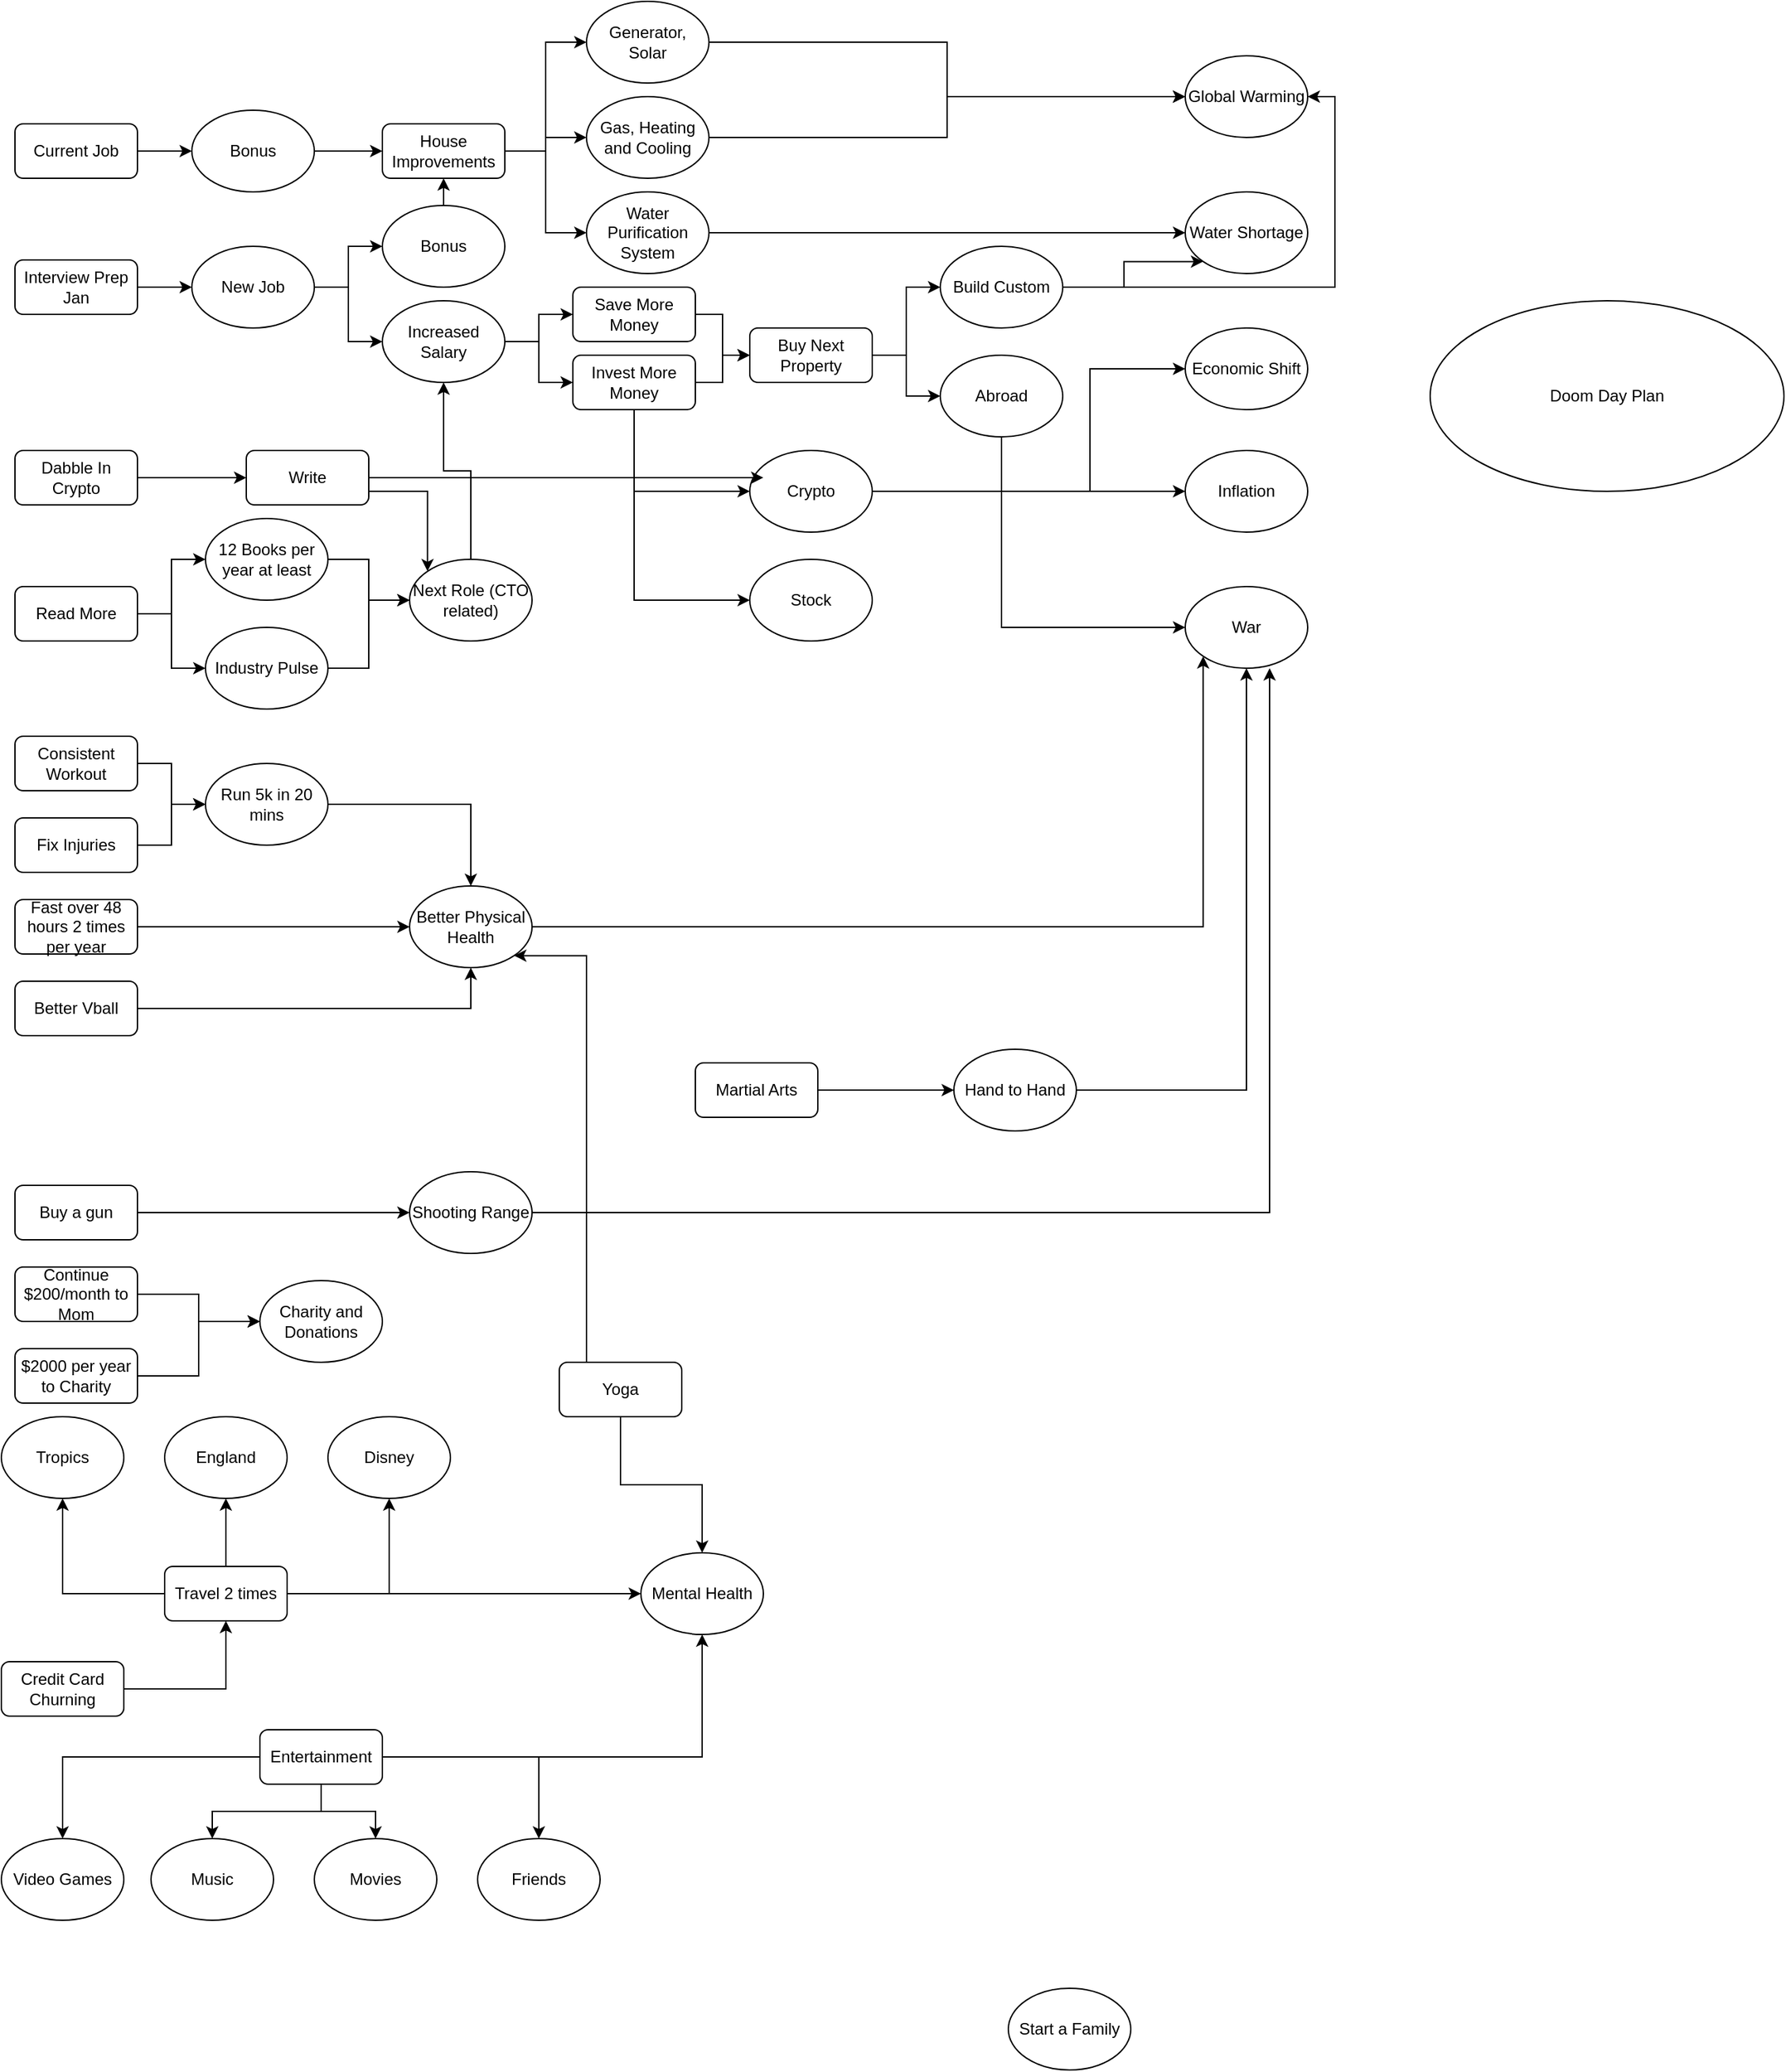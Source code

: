 <mxfile version="16.1.2" type="github">
  <diagram id="29NIJwVER2qVtDaA8X9I" name="Page-1">
    <mxGraphModel dx="1639" dy="1940" grid="1" gridSize="10" guides="1" tooltips="1" connect="1" arrows="1" fold="1" page="1" pageScale="1" pageWidth="850" pageHeight="1100" math="0" shadow="0">
      <root>
        <mxCell id="0" />
        <mxCell id="1" parent="0" />
        <mxCell id="kGxBxlIGUOEUOIpiZbDs-7" style="edgeStyle=orthogonalEdgeStyle;rounded=0;orthogonalLoop=1;jettySize=auto;html=1;entryX=0;entryY=0.5;entryDx=0;entryDy=0;" edge="1" parent="1" source="kGxBxlIGUOEUOIpiZbDs-2" target="kGxBxlIGUOEUOIpiZbDs-3">
          <mxGeometry relative="1" as="geometry" />
        </mxCell>
        <mxCell id="kGxBxlIGUOEUOIpiZbDs-2" value="Current Job" style="rounded=1;whiteSpace=wrap;html=1;" vertex="1" parent="1">
          <mxGeometry x="20" y="20" width="90" height="40" as="geometry" />
        </mxCell>
        <mxCell id="kGxBxlIGUOEUOIpiZbDs-13" style="edgeStyle=orthogonalEdgeStyle;rounded=0;orthogonalLoop=1;jettySize=auto;html=1;entryX=0;entryY=0.5;entryDx=0;entryDy=0;" edge="1" parent="1" source="kGxBxlIGUOEUOIpiZbDs-3" target="kGxBxlIGUOEUOIpiZbDs-12">
          <mxGeometry relative="1" as="geometry" />
        </mxCell>
        <mxCell id="kGxBxlIGUOEUOIpiZbDs-3" value="Bonus" style="ellipse;whiteSpace=wrap;html=1;" vertex="1" parent="1">
          <mxGeometry x="150" y="10" width="90" height="60" as="geometry" />
        </mxCell>
        <mxCell id="kGxBxlIGUOEUOIpiZbDs-6" style="edgeStyle=orthogonalEdgeStyle;rounded=0;orthogonalLoop=1;jettySize=auto;html=1;entryX=0;entryY=0.5;entryDx=0;entryDy=0;" edge="1" parent="1" source="kGxBxlIGUOEUOIpiZbDs-4" target="kGxBxlIGUOEUOIpiZbDs-5">
          <mxGeometry relative="1" as="geometry" />
        </mxCell>
        <mxCell id="kGxBxlIGUOEUOIpiZbDs-4" value="Interview Prep Jan" style="rounded=1;whiteSpace=wrap;html=1;" vertex="1" parent="1">
          <mxGeometry x="20" y="120" width="90" height="40" as="geometry" />
        </mxCell>
        <mxCell id="kGxBxlIGUOEUOIpiZbDs-10" style="edgeStyle=orthogonalEdgeStyle;rounded=0;orthogonalLoop=1;jettySize=auto;html=1;" edge="1" parent="1" source="kGxBxlIGUOEUOIpiZbDs-5" target="kGxBxlIGUOEUOIpiZbDs-8">
          <mxGeometry relative="1" as="geometry" />
        </mxCell>
        <mxCell id="kGxBxlIGUOEUOIpiZbDs-11" style="edgeStyle=orthogonalEdgeStyle;rounded=0;orthogonalLoop=1;jettySize=auto;html=1;" edge="1" parent="1" source="kGxBxlIGUOEUOIpiZbDs-5" target="kGxBxlIGUOEUOIpiZbDs-9">
          <mxGeometry relative="1" as="geometry" />
        </mxCell>
        <mxCell id="kGxBxlIGUOEUOIpiZbDs-5" value="New Job" style="ellipse;whiteSpace=wrap;html=1;" vertex="1" parent="1">
          <mxGeometry x="150" y="110" width="90" height="60" as="geometry" />
        </mxCell>
        <mxCell id="kGxBxlIGUOEUOIpiZbDs-8" value="Bonus" style="ellipse;whiteSpace=wrap;html=1;" vertex="1" parent="1">
          <mxGeometry x="290" y="80" width="90" height="60" as="geometry" />
        </mxCell>
        <mxCell id="kGxBxlIGUOEUOIpiZbDs-30" style="edgeStyle=orthogonalEdgeStyle;rounded=0;orthogonalLoop=1;jettySize=auto;html=1;entryX=0;entryY=0.5;entryDx=0;entryDy=0;" edge="1" parent="1" source="kGxBxlIGUOEUOIpiZbDs-9" target="kGxBxlIGUOEUOIpiZbDs-22">
          <mxGeometry relative="1" as="geometry" />
        </mxCell>
        <mxCell id="kGxBxlIGUOEUOIpiZbDs-31" style="edgeStyle=orthogonalEdgeStyle;rounded=0;orthogonalLoop=1;jettySize=auto;html=1;entryX=0;entryY=0.5;entryDx=0;entryDy=0;" edge="1" parent="1" source="kGxBxlIGUOEUOIpiZbDs-9" target="kGxBxlIGUOEUOIpiZbDs-23">
          <mxGeometry relative="1" as="geometry" />
        </mxCell>
        <mxCell id="kGxBxlIGUOEUOIpiZbDs-9" value="Increased Salary" style="ellipse;whiteSpace=wrap;html=1;" vertex="1" parent="1">
          <mxGeometry x="290" y="150" width="90" height="60" as="geometry" />
        </mxCell>
        <mxCell id="kGxBxlIGUOEUOIpiZbDs-16" style="edgeStyle=orthogonalEdgeStyle;rounded=0;orthogonalLoop=1;jettySize=auto;html=1;entryX=0;entryY=0.5;entryDx=0;entryDy=0;" edge="1" parent="1" source="kGxBxlIGUOEUOIpiZbDs-12" target="kGxBxlIGUOEUOIpiZbDs-15">
          <mxGeometry relative="1" as="geometry" />
        </mxCell>
        <mxCell id="kGxBxlIGUOEUOIpiZbDs-17" style="edgeStyle=orthogonalEdgeStyle;rounded=0;orthogonalLoop=1;jettySize=auto;html=1;entryX=0;entryY=0.5;entryDx=0;entryDy=0;" edge="1" parent="1" source="kGxBxlIGUOEUOIpiZbDs-12" target="kGxBxlIGUOEUOIpiZbDs-14">
          <mxGeometry relative="1" as="geometry" />
        </mxCell>
        <mxCell id="kGxBxlIGUOEUOIpiZbDs-50" style="edgeStyle=orthogonalEdgeStyle;rounded=0;orthogonalLoop=1;jettySize=auto;html=1;entryX=0;entryY=0.5;entryDx=0;entryDy=0;" edge="1" parent="1" source="kGxBxlIGUOEUOIpiZbDs-12" target="kGxBxlIGUOEUOIpiZbDs-49">
          <mxGeometry relative="1" as="geometry" />
        </mxCell>
        <mxCell id="kGxBxlIGUOEUOIpiZbDs-12" value="House Improvements" style="rounded=1;whiteSpace=wrap;html=1;" vertex="1" parent="1">
          <mxGeometry x="290" y="20" width="90" height="40" as="geometry" />
        </mxCell>
        <mxCell id="kGxBxlIGUOEUOIpiZbDs-52" style="edgeStyle=orthogonalEdgeStyle;rounded=0;orthogonalLoop=1;jettySize=auto;html=1;entryX=0;entryY=0.5;entryDx=0;entryDy=0;" edge="1" parent="1" source="kGxBxlIGUOEUOIpiZbDs-14" target="kGxBxlIGUOEUOIpiZbDs-35">
          <mxGeometry relative="1" as="geometry" />
        </mxCell>
        <mxCell id="kGxBxlIGUOEUOIpiZbDs-14" value="Gas, Heating and Cooling" style="ellipse;whiteSpace=wrap;html=1;" vertex="1" parent="1">
          <mxGeometry x="440" width="90" height="60" as="geometry" />
        </mxCell>
        <mxCell id="kGxBxlIGUOEUOIpiZbDs-47" style="edgeStyle=orthogonalEdgeStyle;rounded=0;orthogonalLoop=1;jettySize=auto;html=1;entryX=0;entryY=0.5;entryDx=0;entryDy=0;" edge="1" parent="1" source="kGxBxlIGUOEUOIpiZbDs-15" target="kGxBxlIGUOEUOIpiZbDs-35">
          <mxGeometry relative="1" as="geometry" />
        </mxCell>
        <mxCell id="kGxBxlIGUOEUOIpiZbDs-15" value="Generator, Solar" style="ellipse;whiteSpace=wrap;html=1;" vertex="1" parent="1">
          <mxGeometry x="440" y="-70" width="90" height="60" as="geometry" />
        </mxCell>
        <mxCell id="kGxBxlIGUOEUOIpiZbDs-18" value="Doom Day Plan" style="ellipse;whiteSpace=wrap;html=1;" vertex="1" parent="1">
          <mxGeometry x="1060" y="150" width="260" height="140" as="geometry" />
        </mxCell>
        <mxCell id="kGxBxlIGUOEUOIpiZbDs-33" style="edgeStyle=orthogonalEdgeStyle;rounded=0;orthogonalLoop=1;jettySize=auto;html=1;entryX=0;entryY=0.5;entryDx=0;entryDy=0;" edge="1" parent="1" source="kGxBxlIGUOEUOIpiZbDs-22" target="kGxBxlIGUOEUOIpiZbDs-25">
          <mxGeometry relative="1" as="geometry" />
        </mxCell>
        <mxCell id="kGxBxlIGUOEUOIpiZbDs-22" value="Save More Money" style="rounded=1;whiteSpace=wrap;html=1;" vertex="1" parent="1">
          <mxGeometry x="430" y="140" width="90" height="40" as="geometry" />
        </mxCell>
        <mxCell id="kGxBxlIGUOEUOIpiZbDs-34" style="edgeStyle=orthogonalEdgeStyle;rounded=0;orthogonalLoop=1;jettySize=auto;html=1;entryX=0;entryY=0.5;entryDx=0;entryDy=0;" edge="1" parent="1" source="kGxBxlIGUOEUOIpiZbDs-23" target="kGxBxlIGUOEUOIpiZbDs-25">
          <mxGeometry relative="1" as="geometry" />
        </mxCell>
        <mxCell id="kGxBxlIGUOEUOIpiZbDs-41" style="edgeStyle=orthogonalEdgeStyle;rounded=0;orthogonalLoop=1;jettySize=auto;html=1;entryX=0;entryY=0.5;entryDx=0;entryDy=0;exitX=0.5;exitY=1;exitDx=0;exitDy=0;" edge="1" parent="1" source="kGxBxlIGUOEUOIpiZbDs-23" target="kGxBxlIGUOEUOIpiZbDs-40">
          <mxGeometry relative="1" as="geometry" />
        </mxCell>
        <mxCell id="kGxBxlIGUOEUOIpiZbDs-43" style="edgeStyle=orthogonalEdgeStyle;rounded=0;orthogonalLoop=1;jettySize=auto;html=1;entryX=0;entryY=0.5;entryDx=0;entryDy=0;exitX=0.5;exitY=1;exitDx=0;exitDy=0;" edge="1" parent="1" source="kGxBxlIGUOEUOIpiZbDs-23" target="kGxBxlIGUOEUOIpiZbDs-42">
          <mxGeometry relative="1" as="geometry" />
        </mxCell>
        <mxCell id="kGxBxlIGUOEUOIpiZbDs-23" value="Invest More Money" style="rounded=1;whiteSpace=wrap;html=1;" vertex="1" parent="1">
          <mxGeometry x="430" y="190" width="90" height="40" as="geometry" />
        </mxCell>
        <mxCell id="kGxBxlIGUOEUOIpiZbDs-24" value="" style="endArrow=classic;html=1;rounded=0;exitX=0.5;exitY=0;exitDx=0;exitDy=0;entryX=0.5;entryY=1;entryDx=0;entryDy=0;" edge="1" parent="1" source="kGxBxlIGUOEUOIpiZbDs-8" target="kGxBxlIGUOEUOIpiZbDs-12">
          <mxGeometry width="50" height="50" relative="1" as="geometry">
            <mxPoint x="530" y="230" as="sourcePoint" />
            <mxPoint x="580" y="180" as="targetPoint" />
          </mxGeometry>
        </mxCell>
        <mxCell id="kGxBxlIGUOEUOIpiZbDs-28" style="edgeStyle=orthogonalEdgeStyle;rounded=0;orthogonalLoop=1;jettySize=auto;html=1;entryX=0;entryY=0.5;entryDx=0;entryDy=0;" edge="1" parent="1" source="kGxBxlIGUOEUOIpiZbDs-25" target="kGxBxlIGUOEUOIpiZbDs-27">
          <mxGeometry relative="1" as="geometry" />
        </mxCell>
        <mxCell id="kGxBxlIGUOEUOIpiZbDs-32" style="edgeStyle=orthogonalEdgeStyle;rounded=0;orthogonalLoop=1;jettySize=auto;html=1;entryX=0;entryY=0.5;entryDx=0;entryDy=0;" edge="1" parent="1" source="kGxBxlIGUOEUOIpiZbDs-25" target="kGxBxlIGUOEUOIpiZbDs-26">
          <mxGeometry relative="1" as="geometry" />
        </mxCell>
        <mxCell id="kGxBxlIGUOEUOIpiZbDs-25" value="Buy Next Property" style="rounded=1;whiteSpace=wrap;html=1;" vertex="1" parent="1">
          <mxGeometry x="560" y="170" width="90" height="40" as="geometry" />
        </mxCell>
        <mxCell id="kGxBxlIGUOEUOIpiZbDs-57" style="edgeStyle=orthogonalEdgeStyle;rounded=0;orthogonalLoop=1;jettySize=auto;html=1;entryX=0;entryY=1;entryDx=0;entryDy=0;" edge="1" parent="1" source="kGxBxlIGUOEUOIpiZbDs-26" target="kGxBxlIGUOEUOIpiZbDs-36">
          <mxGeometry relative="1" as="geometry" />
        </mxCell>
        <mxCell id="kGxBxlIGUOEUOIpiZbDs-58" style="edgeStyle=orthogonalEdgeStyle;rounded=0;orthogonalLoop=1;jettySize=auto;html=1;entryX=1;entryY=0.5;entryDx=0;entryDy=0;" edge="1" parent="1" source="kGxBxlIGUOEUOIpiZbDs-26" target="kGxBxlIGUOEUOIpiZbDs-35">
          <mxGeometry relative="1" as="geometry" />
        </mxCell>
        <mxCell id="kGxBxlIGUOEUOIpiZbDs-26" value="Build Custom" style="ellipse;whiteSpace=wrap;html=1;" vertex="1" parent="1">
          <mxGeometry x="700" y="110" width="90" height="60" as="geometry" />
        </mxCell>
        <mxCell id="kGxBxlIGUOEUOIpiZbDs-53" style="edgeStyle=orthogonalEdgeStyle;rounded=0;orthogonalLoop=1;jettySize=auto;html=1;entryX=0;entryY=0.5;entryDx=0;entryDy=0;exitX=0.5;exitY=1;exitDx=0;exitDy=0;" edge="1" parent="1" source="kGxBxlIGUOEUOIpiZbDs-27" target="kGxBxlIGUOEUOIpiZbDs-37">
          <mxGeometry relative="1" as="geometry" />
        </mxCell>
        <mxCell id="kGxBxlIGUOEUOIpiZbDs-27" value="Abroad" style="ellipse;whiteSpace=wrap;html=1;" vertex="1" parent="1">
          <mxGeometry x="700" y="190" width="90" height="60" as="geometry" />
        </mxCell>
        <mxCell id="kGxBxlIGUOEUOIpiZbDs-35" value="Global Warming" style="ellipse;whiteSpace=wrap;html=1;" vertex="1" parent="1">
          <mxGeometry x="880" y="-30" width="90" height="60" as="geometry" />
        </mxCell>
        <mxCell id="kGxBxlIGUOEUOIpiZbDs-36" value="Water Shortage" style="ellipse;whiteSpace=wrap;html=1;" vertex="1" parent="1">
          <mxGeometry x="880" y="70" width="90" height="60" as="geometry" />
        </mxCell>
        <mxCell id="kGxBxlIGUOEUOIpiZbDs-37" value="War" style="ellipse;whiteSpace=wrap;html=1;" vertex="1" parent="1">
          <mxGeometry x="880" y="360" width="90" height="60" as="geometry" />
        </mxCell>
        <mxCell id="kGxBxlIGUOEUOIpiZbDs-38" value="Inflation" style="ellipse;whiteSpace=wrap;html=1;" vertex="1" parent="1">
          <mxGeometry x="880" y="260" width="90" height="60" as="geometry" />
        </mxCell>
        <mxCell id="kGxBxlIGUOEUOIpiZbDs-45" style="edgeStyle=orthogonalEdgeStyle;rounded=0;orthogonalLoop=1;jettySize=auto;html=1;entryX=0;entryY=0.5;entryDx=0;entryDy=0;" edge="1" parent="1" source="kGxBxlIGUOEUOIpiZbDs-40" target="kGxBxlIGUOEUOIpiZbDs-44">
          <mxGeometry relative="1" as="geometry">
            <Array as="points">
              <mxPoint x="810" y="290" />
              <mxPoint x="810" y="200" />
            </Array>
          </mxGeometry>
        </mxCell>
        <mxCell id="kGxBxlIGUOEUOIpiZbDs-46" style="edgeStyle=orthogonalEdgeStyle;rounded=0;orthogonalLoop=1;jettySize=auto;html=1;" edge="1" parent="1" source="kGxBxlIGUOEUOIpiZbDs-40" target="kGxBxlIGUOEUOIpiZbDs-38">
          <mxGeometry relative="1" as="geometry" />
        </mxCell>
        <mxCell id="kGxBxlIGUOEUOIpiZbDs-40" value="Crypto" style="ellipse;whiteSpace=wrap;html=1;" vertex="1" parent="1">
          <mxGeometry x="560" y="260" width="90" height="60" as="geometry" />
        </mxCell>
        <mxCell id="kGxBxlIGUOEUOIpiZbDs-42" value="Stock" style="ellipse;whiteSpace=wrap;html=1;" vertex="1" parent="1">
          <mxGeometry x="560" y="340" width="90" height="60" as="geometry" />
        </mxCell>
        <mxCell id="kGxBxlIGUOEUOIpiZbDs-44" value="Economic Shift" style="ellipse;whiteSpace=wrap;html=1;" vertex="1" parent="1">
          <mxGeometry x="880" y="170" width="90" height="60" as="geometry" />
        </mxCell>
        <mxCell id="kGxBxlIGUOEUOIpiZbDs-51" style="edgeStyle=orthogonalEdgeStyle;rounded=0;orthogonalLoop=1;jettySize=auto;html=1;" edge="1" parent="1" source="kGxBxlIGUOEUOIpiZbDs-49" target="kGxBxlIGUOEUOIpiZbDs-36">
          <mxGeometry relative="1" as="geometry" />
        </mxCell>
        <mxCell id="kGxBxlIGUOEUOIpiZbDs-49" value="Water Purification System" style="ellipse;whiteSpace=wrap;html=1;" vertex="1" parent="1">
          <mxGeometry x="440" y="70" width="90" height="60" as="geometry" />
        </mxCell>
        <mxCell id="kGxBxlIGUOEUOIpiZbDs-65" style="edgeStyle=orthogonalEdgeStyle;rounded=0;orthogonalLoop=1;jettySize=auto;html=1;" edge="1" parent="1" source="kGxBxlIGUOEUOIpiZbDs-59" target="kGxBxlIGUOEUOIpiZbDs-61">
          <mxGeometry relative="1" as="geometry" />
        </mxCell>
        <mxCell id="kGxBxlIGUOEUOIpiZbDs-59" value="Dabble In Crypto" style="rounded=1;whiteSpace=wrap;html=1;" vertex="1" parent="1">
          <mxGeometry x="20" y="260" width="90" height="40" as="geometry" />
        </mxCell>
        <mxCell id="kGxBxlIGUOEUOIpiZbDs-71" style="edgeStyle=orthogonalEdgeStyle;rounded=0;orthogonalLoop=1;jettySize=auto;html=1;entryX=0;entryY=0.5;entryDx=0;entryDy=0;" edge="1" parent="1" source="kGxBxlIGUOEUOIpiZbDs-60" target="kGxBxlIGUOEUOIpiZbDs-69">
          <mxGeometry relative="1" as="geometry" />
        </mxCell>
        <mxCell id="kGxBxlIGUOEUOIpiZbDs-72" style="edgeStyle=orthogonalEdgeStyle;rounded=0;orthogonalLoop=1;jettySize=auto;html=1;entryX=0;entryY=0.5;entryDx=0;entryDy=0;" edge="1" parent="1" source="kGxBxlIGUOEUOIpiZbDs-60" target="kGxBxlIGUOEUOIpiZbDs-70">
          <mxGeometry relative="1" as="geometry" />
        </mxCell>
        <mxCell id="kGxBxlIGUOEUOIpiZbDs-60" value="Read More" style="rounded=1;whiteSpace=wrap;html=1;" vertex="1" parent="1">
          <mxGeometry x="20" y="360" width="90" height="40" as="geometry" />
        </mxCell>
        <mxCell id="kGxBxlIGUOEUOIpiZbDs-67" style="edgeStyle=orthogonalEdgeStyle;rounded=0;orthogonalLoop=1;jettySize=auto;html=1;entryX=0.111;entryY=0.333;entryDx=0;entryDy=0;entryPerimeter=0;" edge="1" parent="1" source="kGxBxlIGUOEUOIpiZbDs-61" target="kGxBxlIGUOEUOIpiZbDs-40">
          <mxGeometry relative="1" as="geometry" />
        </mxCell>
        <mxCell id="kGxBxlIGUOEUOIpiZbDs-75" style="edgeStyle=orthogonalEdgeStyle;rounded=0;orthogonalLoop=1;jettySize=auto;html=1;entryX=0;entryY=0;entryDx=0;entryDy=0;exitX=1;exitY=0.75;exitDx=0;exitDy=0;" edge="1" parent="1" source="kGxBxlIGUOEUOIpiZbDs-61" target="kGxBxlIGUOEUOIpiZbDs-63">
          <mxGeometry relative="1" as="geometry" />
        </mxCell>
        <mxCell id="kGxBxlIGUOEUOIpiZbDs-61" value="Write" style="rounded=1;whiteSpace=wrap;html=1;" vertex="1" parent="1">
          <mxGeometry x="190" y="260" width="90" height="40" as="geometry" />
        </mxCell>
        <mxCell id="kGxBxlIGUOEUOIpiZbDs-64" style="edgeStyle=orthogonalEdgeStyle;rounded=0;orthogonalLoop=1;jettySize=auto;html=1;entryX=0.5;entryY=1;entryDx=0;entryDy=0;" edge="1" parent="1" source="kGxBxlIGUOEUOIpiZbDs-63" target="kGxBxlIGUOEUOIpiZbDs-9">
          <mxGeometry relative="1" as="geometry" />
        </mxCell>
        <mxCell id="kGxBxlIGUOEUOIpiZbDs-63" value="Next Role (CTO related)" style="ellipse;whiteSpace=wrap;html=1;" vertex="1" parent="1">
          <mxGeometry x="310" y="340" width="90" height="60" as="geometry" />
        </mxCell>
        <mxCell id="kGxBxlIGUOEUOIpiZbDs-73" style="edgeStyle=orthogonalEdgeStyle;rounded=0;orthogonalLoop=1;jettySize=auto;html=1;" edge="1" parent="1" source="kGxBxlIGUOEUOIpiZbDs-69" target="kGxBxlIGUOEUOIpiZbDs-63">
          <mxGeometry relative="1" as="geometry" />
        </mxCell>
        <mxCell id="kGxBxlIGUOEUOIpiZbDs-69" value="12 Books per year at least" style="ellipse;whiteSpace=wrap;html=1;" vertex="1" parent="1">
          <mxGeometry x="160" y="310" width="90" height="60" as="geometry" />
        </mxCell>
        <mxCell id="kGxBxlIGUOEUOIpiZbDs-74" style="edgeStyle=orthogonalEdgeStyle;rounded=0;orthogonalLoop=1;jettySize=auto;html=1;entryX=0;entryY=0.5;entryDx=0;entryDy=0;" edge="1" parent="1" source="kGxBxlIGUOEUOIpiZbDs-70" target="kGxBxlIGUOEUOIpiZbDs-63">
          <mxGeometry relative="1" as="geometry" />
        </mxCell>
        <mxCell id="kGxBxlIGUOEUOIpiZbDs-70" value="Industry Pulse" style="ellipse;whiteSpace=wrap;html=1;" vertex="1" parent="1">
          <mxGeometry x="160" y="390" width="90" height="60" as="geometry" />
        </mxCell>
        <mxCell id="kGxBxlIGUOEUOIpiZbDs-81" style="edgeStyle=orthogonalEdgeStyle;rounded=0;orthogonalLoop=1;jettySize=auto;html=1;entryX=0;entryY=0.5;entryDx=0;entryDy=0;" edge="1" parent="1" source="kGxBxlIGUOEUOIpiZbDs-76" target="kGxBxlIGUOEUOIpiZbDs-80">
          <mxGeometry relative="1" as="geometry" />
        </mxCell>
        <mxCell id="kGxBxlIGUOEUOIpiZbDs-76" value="Consistent Workout" style="rounded=1;whiteSpace=wrap;html=1;" vertex="1" parent="1">
          <mxGeometry x="20" y="470" width="90" height="40" as="geometry" />
        </mxCell>
        <mxCell id="kGxBxlIGUOEUOIpiZbDs-82" style="edgeStyle=orthogonalEdgeStyle;rounded=0;orthogonalLoop=1;jettySize=auto;html=1;entryX=0;entryY=0.5;entryDx=0;entryDy=0;" edge="1" parent="1" source="kGxBxlIGUOEUOIpiZbDs-77" target="kGxBxlIGUOEUOIpiZbDs-80">
          <mxGeometry relative="1" as="geometry" />
        </mxCell>
        <mxCell id="kGxBxlIGUOEUOIpiZbDs-77" value="Fix Injuries" style="rounded=1;whiteSpace=wrap;html=1;" vertex="1" parent="1">
          <mxGeometry x="20" y="530" width="90" height="40" as="geometry" />
        </mxCell>
        <mxCell id="kGxBxlIGUOEUOIpiZbDs-85" style="edgeStyle=orthogonalEdgeStyle;rounded=0;orthogonalLoop=1;jettySize=auto;html=1;entryX=0;entryY=0.5;entryDx=0;entryDy=0;" edge="1" parent="1" source="kGxBxlIGUOEUOIpiZbDs-78" target="kGxBxlIGUOEUOIpiZbDs-83">
          <mxGeometry relative="1" as="geometry" />
        </mxCell>
        <mxCell id="kGxBxlIGUOEUOIpiZbDs-78" value="Fast over 48 hours 2 times per year" style="rounded=1;whiteSpace=wrap;html=1;" vertex="1" parent="1">
          <mxGeometry x="20" y="590" width="90" height="40" as="geometry" />
        </mxCell>
        <mxCell id="kGxBxlIGUOEUOIpiZbDs-87" style="edgeStyle=orthogonalEdgeStyle;rounded=0;orthogonalLoop=1;jettySize=auto;html=1;entryX=0.5;entryY=1;entryDx=0;entryDy=0;" edge="1" parent="1" source="kGxBxlIGUOEUOIpiZbDs-79" target="kGxBxlIGUOEUOIpiZbDs-83">
          <mxGeometry relative="1" as="geometry" />
        </mxCell>
        <mxCell id="kGxBxlIGUOEUOIpiZbDs-79" value="Better Vball" style="rounded=1;whiteSpace=wrap;html=1;" vertex="1" parent="1">
          <mxGeometry x="20" y="650" width="90" height="40" as="geometry" />
        </mxCell>
        <mxCell id="kGxBxlIGUOEUOIpiZbDs-86" style="edgeStyle=orthogonalEdgeStyle;rounded=0;orthogonalLoop=1;jettySize=auto;html=1;entryX=0.5;entryY=0;entryDx=0;entryDy=0;" edge="1" parent="1" source="kGxBxlIGUOEUOIpiZbDs-80" target="kGxBxlIGUOEUOIpiZbDs-83">
          <mxGeometry relative="1" as="geometry" />
        </mxCell>
        <mxCell id="kGxBxlIGUOEUOIpiZbDs-80" value="Run 5k in 20 mins" style="ellipse;whiteSpace=wrap;html=1;" vertex="1" parent="1">
          <mxGeometry x="160" y="490" width="90" height="60" as="geometry" />
        </mxCell>
        <mxCell id="kGxBxlIGUOEUOIpiZbDs-84" style="edgeStyle=orthogonalEdgeStyle;rounded=0;orthogonalLoop=1;jettySize=auto;html=1;entryX=0;entryY=1;entryDx=0;entryDy=0;" edge="1" parent="1" source="kGxBxlIGUOEUOIpiZbDs-83" target="kGxBxlIGUOEUOIpiZbDs-37">
          <mxGeometry relative="1" as="geometry" />
        </mxCell>
        <mxCell id="kGxBxlIGUOEUOIpiZbDs-83" value="Better Physical Health" style="ellipse;whiteSpace=wrap;html=1;" vertex="1" parent="1">
          <mxGeometry x="310" y="580" width="90" height="60" as="geometry" />
        </mxCell>
        <mxCell id="kGxBxlIGUOEUOIpiZbDs-90" style="edgeStyle=orthogonalEdgeStyle;rounded=0;orthogonalLoop=1;jettySize=auto;html=1;entryX=0;entryY=0.5;entryDx=0;entryDy=0;" edge="1" parent="1" source="kGxBxlIGUOEUOIpiZbDs-88" target="kGxBxlIGUOEUOIpiZbDs-89">
          <mxGeometry relative="1" as="geometry" />
        </mxCell>
        <mxCell id="kGxBxlIGUOEUOIpiZbDs-88" value="Buy a gun" style="rounded=1;whiteSpace=wrap;html=1;" vertex="1" parent="1">
          <mxGeometry x="20" y="800" width="90" height="40" as="geometry" />
        </mxCell>
        <mxCell id="kGxBxlIGUOEUOIpiZbDs-91" style="edgeStyle=orthogonalEdgeStyle;rounded=0;orthogonalLoop=1;jettySize=auto;html=1;entryX=0.689;entryY=1;entryDx=0;entryDy=0;entryPerimeter=0;" edge="1" parent="1" source="kGxBxlIGUOEUOIpiZbDs-89" target="kGxBxlIGUOEUOIpiZbDs-37">
          <mxGeometry relative="1" as="geometry" />
        </mxCell>
        <mxCell id="kGxBxlIGUOEUOIpiZbDs-89" value="Shooting Range" style="ellipse;whiteSpace=wrap;html=1;" vertex="1" parent="1">
          <mxGeometry x="310" y="790" width="90" height="60" as="geometry" />
        </mxCell>
        <mxCell id="kGxBxlIGUOEUOIpiZbDs-94" style="edgeStyle=orthogonalEdgeStyle;rounded=0;orthogonalLoop=1;jettySize=auto;html=1;entryX=0;entryY=0.5;entryDx=0;entryDy=0;" edge="1" parent="1" source="kGxBxlIGUOEUOIpiZbDs-92" target="kGxBxlIGUOEUOIpiZbDs-93">
          <mxGeometry relative="1" as="geometry" />
        </mxCell>
        <mxCell id="kGxBxlIGUOEUOIpiZbDs-92" value="Martial Arts" style="rounded=1;whiteSpace=wrap;html=1;" vertex="1" parent="1">
          <mxGeometry x="520" y="710" width="90" height="40" as="geometry" />
        </mxCell>
        <mxCell id="kGxBxlIGUOEUOIpiZbDs-95" style="edgeStyle=orthogonalEdgeStyle;rounded=0;orthogonalLoop=1;jettySize=auto;html=1;entryX=0.5;entryY=1;entryDx=0;entryDy=0;" edge="1" parent="1" source="kGxBxlIGUOEUOIpiZbDs-93" target="kGxBxlIGUOEUOIpiZbDs-37">
          <mxGeometry relative="1" as="geometry" />
        </mxCell>
        <mxCell id="kGxBxlIGUOEUOIpiZbDs-93" value="Hand to Hand" style="ellipse;whiteSpace=wrap;html=1;" vertex="1" parent="1">
          <mxGeometry x="710" y="700" width="90" height="60" as="geometry" />
        </mxCell>
        <mxCell id="kGxBxlIGUOEUOIpiZbDs-99" style="edgeStyle=orthogonalEdgeStyle;rounded=0;orthogonalLoop=1;jettySize=auto;html=1;entryX=0;entryY=0.5;entryDx=0;entryDy=0;" edge="1" parent="1" source="kGxBxlIGUOEUOIpiZbDs-96" target="kGxBxlIGUOEUOIpiZbDs-98">
          <mxGeometry relative="1" as="geometry" />
        </mxCell>
        <mxCell id="kGxBxlIGUOEUOIpiZbDs-96" value="Continue $200/month to Mom" style="rounded=1;whiteSpace=wrap;html=1;" vertex="1" parent="1">
          <mxGeometry x="20" y="860" width="90" height="40" as="geometry" />
        </mxCell>
        <mxCell id="kGxBxlIGUOEUOIpiZbDs-100" style="edgeStyle=orthogonalEdgeStyle;rounded=0;orthogonalLoop=1;jettySize=auto;html=1;entryX=0;entryY=0.5;entryDx=0;entryDy=0;" edge="1" parent="1" source="kGxBxlIGUOEUOIpiZbDs-97" target="kGxBxlIGUOEUOIpiZbDs-98">
          <mxGeometry relative="1" as="geometry" />
        </mxCell>
        <mxCell id="kGxBxlIGUOEUOIpiZbDs-97" value="$2000 per year to Charity" style="rounded=1;whiteSpace=wrap;html=1;" vertex="1" parent="1">
          <mxGeometry x="20" y="920" width="90" height="40" as="geometry" />
        </mxCell>
        <mxCell id="kGxBxlIGUOEUOIpiZbDs-98" value="Charity and Donations" style="ellipse;whiteSpace=wrap;html=1;" vertex="1" parent="1">
          <mxGeometry x="200" y="870" width="90" height="60" as="geometry" />
        </mxCell>
        <mxCell id="kGxBxlIGUOEUOIpiZbDs-111" style="edgeStyle=orthogonalEdgeStyle;rounded=0;orthogonalLoop=1;jettySize=auto;html=1;entryX=0.5;entryY=1;entryDx=0;entryDy=0;" edge="1" parent="1" source="kGxBxlIGUOEUOIpiZbDs-101" target="kGxBxlIGUOEUOIpiZbDs-106">
          <mxGeometry relative="1" as="geometry" />
        </mxCell>
        <mxCell id="kGxBxlIGUOEUOIpiZbDs-112" style="edgeStyle=orthogonalEdgeStyle;rounded=0;orthogonalLoop=1;jettySize=auto;html=1;entryX=0.5;entryY=1;entryDx=0;entryDy=0;" edge="1" parent="1" source="kGxBxlIGUOEUOIpiZbDs-101" target="kGxBxlIGUOEUOIpiZbDs-105">
          <mxGeometry relative="1" as="geometry" />
        </mxCell>
        <mxCell id="kGxBxlIGUOEUOIpiZbDs-113" style="edgeStyle=orthogonalEdgeStyle;rounded=0;orthogonalLoop=1;jettySize=auto;html=1;entryX=0.5;entryY=1;entryDx=0;entryDy=0;" edge="1" parent="1" source="kGxBxlIGUOEUOIpiZbDs-101" target="kGxBxlIGUOEUOIpiZbDs-104">
          <mxGeometry relative="1" as="geometry" />
        </mxCell>
        <mxCell id="kGxBxlIGUOEUOIpiZbDs-115" style="edgeStyle=orthogonalEdgeStyle;rounded=0;orthogonalLoop=1;jettySize=auto;html=1;entryX=0;entryY=0.5;entryDx=0;entryDy=0;" edge="1" parent="1" source="kGxBxlIGUOEUOIpiZbDs-101" target="kGxBxlIGUOEUOIpiZbDs-114">
          <mxGeometry relative="1" as="geometry" />
        </mxCell>
        <mxCell id="kGxBxlIGUOEUOIpiZbDs-101" value="Travel 2 times" style="rounded=1;whiteSpace=wrap;html=1;" vertex="1" parent="1">
          <mxGeometry x="130" y="1080" width="90" height="40" as="geometry" />
        </mxCell>
        <mxCell id="kGxBxlIGUOEUOIpiZbDs-103" style="edgeStyle=orthogonalEdgeStyle;rounded=0;orthogonalLoop=1;jettySize=auto;html=1;entryX=0.5;entryY=1;entryDx=0;entryDy=0;" edge="1" parent="1" source="kGxBxlIGUOEUOIpiZbDs-102" target="kGxBxlIGUOEUOIpiZbDs-101">
          <mxGeometry relative="1" as="geometry" />
        </mxCell>
        <mxCell id="kGxBxlIGUOEUOIpiZbDs-102" value="Credit Card Churning" style="rounded=1;whiteSpace=wrap;html=1;" vertex="1" parent="1">
          <mxGeometry x="10" y="1150" width="90" height="40" as="geometry" />
        </mxCell>
        <mxCell id="kGxBxlIGUOEUOIpiZbDs-104" value="England" style="ellipse;whiteSpace=wrap;html=1;" vertex="1" parent="1">
          <mxGeometry x="130" y="970" width="90" height="60" as="geometry" />
        </mxCell>
        <mxCell id="kGxBxlIGUOEUOIpiZbDs-105" value="Disney" style="ellipse;whiteSpace=wrap;html=1;" vertex="1" parent="1">
          <mxGeometry x="250" y="970" width="90" height="60" as="geometry" />
        </mxCell>
        <mxCell id="kGxBxlIGUOEUOIpiZbDs-106" value="Tropics" style="ellipse;whiteSpace=wrap;html=1;" vertex="1" parent="1">
          <mxGeometry x="10" y="970" width="90" height="60" as="geometry" />
        </mxCell>
        <mxCell id="kGxBxlIGUOEUOIpiZbDs-114" value="Mental Health" style="ellipse;whiteSpace=wrap;html=1;" vertex="1" parent="1">
          <mxGeometry x="480" y="1070" width="90" height="60" as="geometry" />
        </mxCell>
        <mxCell id="kGxBxlIGUOEUOIpiZbDs-117" style="edgeStyle=orthogonalEdgeStyle;rounded=0;orthogonalLoop=1;jettySize=auto;html=1;entryX=0.5;entryY=1;entryDx=0;entryDy=0;" edge="1" parent="1" source="kGxBxlIGUOEUOIpiZbDs-116" target="kGxBxlIGUOEUOIpiZbDs-114">
          <mxGeometry relative="1" as="geometry" />
        </mxCell>
        <mxCell id="kGxBxlIGUOEUOIpiZbDs-124" style="edgeStyle=orthogonalEdgeStyle;rounded=0;orthogonalLoop=1;jettySize=auto;html=1;entryX=0.5;entryY=0;entryDx=0;entryDy=0;" edge="1" parent="1" source="kGxBxlIGUOEUOIpiZbDs-116" target="kGxBxlIGUOEUOIpiZbDs-119">
          <mxGeometry relative="1" as="geometry" />
        </mxCell>
        <mxCell id="kGxBxlIGUOEUOIpiZbDs-125" style="edgeStyle=orthogonalEdgeStyle;rounded=0;orthogonalLoop=1;jettySize=auto;html=1;entryX=0.5;entryY=0;entryDx=0;entryDy=0;" edge="1" parent="1" source="kGxBxlIGUOEUOIpiZbDs-116" target="kGxBxlIGUOEUOIpiZbDs-120">
          <mxGeometry relative="1" as="geometry" />
        </mxCell>
        <mxCell id="kGxBxlIGUOEUOIpiZbDs-126" style="edgeStyle=orthogonalEdgeStyle;rounded=0;orthogonalLoop=1;jettySize=auto;html=1;entryX=0.5;entryY=0;entryDx=0;entryDy=0;" edge="1" parent="1" source="kGxBxlIGUOEUOIpiZbDs-116" target="kGxBxlIGUOEUOIpiZbDs-121">
          <mxGeometry relative="1" as="geometry" />
        </mxCell>
        <mxCell id="kGxBxlIGUOEUOIpiZbDs-127" style="edgeStyle=orthogonalEdgeStyle;rounded=0;orthogonalLoop=1;jettySize=auto;html=1;entryX=0.5;entryY=0;entryDx=0;entryDy=0;" edge="1" parent="1" source="kGxBxlIGUOEUOIpiZbDs-116" target="kGxBxlIGUOEUOIpiZbDs-122">
          <mxGeometry relative="1" as="geometry" />
        </mxCell>
        <mxCell id="kGxBxlIGUOEUOIpiZbDs-116" value="Entertainment" style="rounded=1;whiteSpace=wrap;html=1;" vertex="1" parent="1">
          <mxGeometry x="200" y="1200" width="90" height="40" as="geometry" />
        </mxCell>
        <mxCell id="kGxBxlIGUOEUOIpiZbDs-119" value="Video Games" style="ellipse;whiteSpace=wrap;html=1;" vertex="1" parent="1">
          <mxGeometry x="10" y="1280" width="90" height="60" as="geometry" />
        </mxCell>
        <mxCell id="kGxBxlIGUOEUOIpiZbDs-120" value="Music" style="ellipse;whiteSpace=wrap;html=1;" vertex="1" parent="1">
          <mxGeometry x="120" y="1280" width="90" height="60" as="geometry" />
        </mxCell>
        <mxCell id="kGxBxlIGUOEUOIpiZbDs-121" value="Movies" style="ellipse;whiteSpace=wrap;html=1;" vertex="1" parent="1">
          <mxGeometry x="240" y="1280" width="90" height="60" as="geometry" />
        </mxCell>
        <mxCell id="kGxBxlIGUOEUOIpiZbDs-122" value="Friends" style="ellipse;whiteSpace=wrap;html=1;" vertex="1" parent="1">
          <mxGeometry x="360" y="1280" width="90" height="60" as="geometry" />
        </mxCell>
        <mxCell id="kGxBxlIGUOEUOIpiZbDs-129" style="edgeStyle=orthogonalEdgeStyle;rounded=0;orthogonalLoop=1;jettySize=auto;html=1;entryX=0.5;entryY=0;entryDx=0;entryDy=0;" edge="1" parent="1" source="kGxBxlIGUOEUOIpiZbDs-128" target="kGxBxlIGUOEUOIpiZbDs-114">
          <mxGeometry relative="1" as="geometry" />
        </mxCell>
        <mxCell id="kGxBxlIGUOEUOIpiZbDs-130" style="edgeStyle=orthogonalEdgeStyle;rounded=0;orthogonalLoop=1;jettySize=auto;html=1;entryX=1;entryY=1;entryDx=0;entryDy=0;" edge="1" parent="1" source="kGxBxlIGUOEUOIpiZbDs-128" target="kGxBxlIGUOEUOIpiZbDs-83">
          <mxGeometry relative="1" as="geometry">
            <Array as="points">
              <mxPoint x="440" y="631" />
            </Array>
          </mxGeometry>
        </mxCell>
        <mxCell id="kGxBxlIGUOEUOIpiZbDs-128" value="Yoga" style="rounded=1;whiteSpace=wrap;html=1;" vertex="1" parent="1">
          <mxGeometry x="420" y="930" width="90" height="40" as="geometry" />
        </mxCell>
        <mxCell id="kGxBxlIGUOEUOIpiZbDs-131" value="Start a Family" style="ellipse;whiteSpace=wrap;html=1;" vertex="1" parent="1">
          <mxGeometry x="750" y="1390" width="90" height="60" as="geometry" />
        </mxCell>
      </root>
    </mxGraphModel>
  </diagram>
</mxfile>
